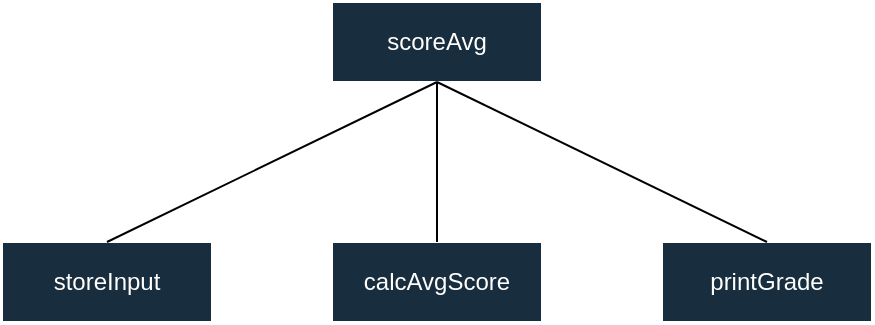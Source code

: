 <mxfile version="22.1.11" type="github" pages="4">
  <diagram name="score_avg" id="b0zOKrrBqR3DKJ6Fc9BZ">
    <mxGraphModel dx="1593" dy="803" grid="1" gridSize="10" guides="1" tooltips="1" connect="1" arrows="1" fold="1" page="1" pageScale="1" pageWidth="850" pageHeight="1100" math="0" shadow="0">
      <root>
        <mxCell id="0" />
        <mxCell id="1" parent="0" />
        <mxCell id="WSYJ7aGYuGWqR7QQ4PJD-1" value="scoreAvg" style="rounded=0;whiteSpace=wrap;html=1;labelBackgroundColor=none;fillColor=#182E3E;strokeColor=#FFFFFF;fontColor=#FFFFFF;" parent="1" vertex="1">
          <mxGeometry x="365" y="70" width="105" height="40" as="geometry" />
        </mxCell>
        <mxCell id="WSYJ7aGYuGWqR7QQ4PJD-2" value="storeInput" style="rounded=0;whiteSpace=wrap;html=1;labelBackgroundColor=none;fillColor=#182E3E;strokeColor=#FFFFFF;fontColor=#FFFFFF;" parent="1" vertex="1">
          <mxGeometry x="200" y="190" width="105" height="40" as="geometry" />
        </mxCell>
        <mxCell id="WSYJ7aGYuGWqR7QQ4PJD-6" value="calcAvgScore" style="rounded=0;whiteSpace=wrap;html=1;labelBackgroundColor=none;fillColor=#182E3E;strokeColor=#FFFFFF;fontColor=#FFFFFF;" parent="1" vertex="1">
          <mxGeometry x="365" y="190" width="105" height="40" as="geometry" />
        </mxCell>
        <mxCell id="WSYJ7aGYuGWqR7QQ4PJD-10" value="printGrade" style="rounded=0;whiteSpace=wrap;html=1;labelBackgroundColor=none;fillColor=#182E3E;strokeColor=#FFFFFF;fontColor=#FFFFFF;" parent="1" vertex="1">
          <mxGeometry x="530" y="190" width="105" height="40" as="geometry" />
        </mxCell>
        <mxCell id="6bv2-gyL5MylZ1we0OpQ-1" value="" style="endArrow=none;html=1;rounded=0;exitX=0.5;exitY=0;exitDx=0;exitDy=0;entryX=0.5;entryY=1;entryDx=0;entryDy=0;" edge="1" parent="1" source="WSYJ7aGYuGWqR7QQ4PJD-2" target="WSYJ7aGYuGWqR7QQ4PJD-1">
          <mxGeometry width="50" height="50" relative="1" as="geometry">
            <mxPoint x="400" y="390" as="sourcePoint" />
            <mxPoint x="450" y="340" as="targetPoint" />
          </mxGeometry>
        </mxCell>
        <mxCell id="6bv2-gyL5MylZ1we0OpQ-5" value="" style="endArrow=none;html=1;rounded=0;entryX=0.5;entryY=1;entryDx=0;entryDy=0;exitX=0.5;exitY=0;exitDx=0;exitDy=0;" edge="1" parent="1" source="WSYJ7aGYuGWqR7QQ4PJD-6" target="WSYJ7aGYuGWqR7QQ4PJD-1">
          <mxGeometry width="50" height="50" relative="1" as="geometry">
            <mxPoint x="400" y="390" as="sourcePoint" />
            <mxPoint x="450" y="340" as="targetPoint" />
          </mxGeometry>
        </mxCell>
        <mxCell id="6bv2-gyL5MylZ1we0OpQ-6" value="" style="endArrow=none;html=1;rounded=0;entryX=0.5;entryY=1;entryDx=0;entryDy=0;exitX=0.5;exitY=0;exitDx=0;exitDy=0;" edge="1" parent="1" source="WSYJ7aGYuGWqR7QQ4PJD-10" target="WSYJ7aGYuGWqR7QQ4PJD-1">
          <mxGeometry width="50" height="50" relative="1" as="geometry">
            <mxPoint x="400" y="390" as="sourcePoint" />
            <mxPoint x="450" y="340" as="targetPoint" />
          </mxGeometry>
        </mxCell>
      </root>
    </mxGraphModel>
  </diagram>
  <diagram id="NdTbiW0fD7UFTqG2_XEl" name="quadrant_identifier">
    <mxGraphModel dx="1434" dy="723" grid="1" gridSize="10" guides="1" tooltips="1" connect="1" arrows="1" fold="1" page="1" pageScale="1" pageWidth="850" pageHeight="1100" math="0" shadow="0">
      <root>
        <mxCell id="0" />
        <mxCell id="1" parent="0" />
        <mxCell id="RXPVsiQ8E4gduPHeeI_G-1" value="quadrantIdentifier" style="rounded=0;whiteSpace=wrap;html=1;labelBackgroundColor=none;fillColor=#182E3E;strokeColor=#FFFFFF;fontColor=#FFFFFF;" parent="1" vertex="1">
          <mxGeometry x="373" y="70" width="105" height="40" as="geometry" />
        </mxCell>
        <mxCell id="RXPVsiQ8E4gduPHeeI_G-2" value="getInput" style="rounded=0;whiteSpace=wrap;html=1;labelBackgroundColor=none;fillColor=#182E3E;strokeColor=#FFFFFF;fontColor=#FFFFFF;" parent="1" vertex="1">
          <mxGeometry x="268" y="150" width="105" height="40" as="geometry" />
        </mxCell>
        <mxCell id="RXPVsiQ8E4gduPHeeI_G-4" value="printQuadrant" style="rounded=0;whiteSpace=wrap;html=1;labelBackgroundColor=none;fillColor=#182E3E;strokeColor=#FFFFFF;fontColor=#FFFFFF;" parent="1" vertex="1">
          <mxGeometry x="478" y="150" width="105" height="40" as="geometry" />
        </mxCell>
        <mxCell id="GEIgOUyD6CZIGIqeHLht-1" value="" style="endArrow=none;html=1;rounded=0;entryX=0.5;entryY=1;entryDx=0;entryDy=0;exitX=0.5;exitY=0;exitDx=0;exitDy=0;" edge="1" parent="1" source="RXPVsiQ8E4gduPHeeI_G-2" target="RXPVsiQ8E4gduPHeeI_G-1">
          <mxGeometry width="50" height="50" relative="1" as="geometry">
            <mxPoint x="400" y="400" as="sourcePoint" />
            <mxPoint x="450" y="350" as="targetPoint" />
          </mxGeometry>
        </mxCell>
        <mxCell id="GEIgOUyD6CZIGIqeHLht-2" value="" style="endArrow=none;html=1;rounded=0;entryX=0.5;entryY=1;entryDx=0;entryDy=0;exitX=0.5;exitY=0;exitDx=0;exitDy=0;" edge="1" parent="1" source="RXPVsiQ8E4gduPHeeI_G-4" target="RXPVsiQ8E4gduPHeeI_G-1">
          <mxGeometry width="50" height="50" relative="1" as="geometry">
            <mxPoint x="400" y="400" as="sourcePoint" />
            <mxPoint x="450" y="350" as="targetPoint" />
          </mxGeometry>
        </mxCell>
      </root>
    </mxGraphModel>
  </diagram>
  <diagram id="AKPk0soYxbFYP3CbbuwJ" name="quadratic_formula">
    <mxGraphModel dx="1434" dy="723" grid="1" gridSize="10" guides="1" tooltips="1" connect="1" arrows="1" fold="1" page="1" pageScale="1" pageWidth="850" pageHeight="1100" math="0" shadow="0">
      <root>
        <mxCell id="0" />
        <mxCell id="1" parent="0" />
        <mxCell id="X70y4Mrz-g3U4tTGpFAJ-3" value="" style="edgeStyle=orthogonalEdgeStyle;rounded=0;orthogonalLoop=1;jettySize=auto;html=1;" parent="1" source="X70y4Mrz-g3U4tTGpFAJ-1" target="X70y4Mrz-g3U4tTGpFAJ-2" edge="1">
          <mxGeometry relative="1" as="geometry" />
        </mxCell>
        <mxCell id="X70y4Mrz-g3U4tTGpFAJ-1" value="quadraticFormula" style="rounded=0;whiteSpace=wrap;html=1;" parent="1" vertex="1">
          <mxGeometry x="365" y="70" width="105" height="40" as="geometry" />
        </mxCell>
        <mxCell id="X70y4Mrz-g3U4tTGpFAJ-2" value="quadraticRoots" style="rounded=0;whiteSpace=wrap;html=1;" parent="1" vertex="1">
          <mxGeometry x="365" y="160" width="105" height="40" as="geometry" />
        </mxCell>
      </root>
    </mxGraphModel>
  </diagram>
  <diagram id="xutX14DIuXk_uYuOI-Kv" name="parking_fee">
    <mxGraphModel dx="1434" dy="723" grid="1" gridSize="10" guides="1" tooltips="1" connect="1" arrows="1" fold="1" page="1" pageScale="1" pageWidth="850" pageHeight="1100" math="0" shadow="0">
      <root>
        <mxCell id="0" />
        <mxCell id="1" parent="0" />
        <mxCell id="ZDSKOXPx-gbFRuo8myWn-1" value="parkingFee" style="rounded=0;whiteSpace=wrap;html=1;" parent="1" vertex="1">
          <mxGeometry x="373" y="80" width="105" height="40" as="geometry" />
        </mxCell>
        <mxCell id="ZDSKOXPx-gbFRuo8myWn-2" value="calcHours" style="rounded=0;whiteSpace=wrap;html=1;" parent="1" vertex="1">
          <mxGeometry x="130" y="190" width="105" height="40" as="geometry" />
        </mxCell>
        <mxCell id="ZDSKOXPx-gbFRuo8myWn-5" value="returnRounded" style="rounded=0;whiteSpace=wrap;html=1;" parent="1" vertex="1">
          <mxGeometry x="280" y="190" width="105" height="40" as="geometry" />
        </mxCell>
        <mxCell id="ZDSKOXPx-gbFRuo8myWn-10" value="calcCharges" style="rounded=0;whiteSpace=wrap;html=1;" parent="1" vertex="1">
          <mxGeometry x="470" y="190" width="105" height="40" as="geometry" />
        </mxCell>
        <mxCell id="ZDSKOXPx-gbFRuo8myWn-12" value="printCharges" style="rounded=0;whiteSpace=wrap;html=1;" parent="1" vertex="1">
          <mxGeometry x="620" y="190" width="105" height="40" as="geometry" />
        </mxCell>
        <mxCell id="ZDSKOXPx-gbFRuo8myWn-14" value="vehicleIdentifier" style="rounded=0;whiteSpace=wrap;html=1;" parent="1" vertex="1">
          <mxGeometry x="620" y="280" width="105" height="40" as="geometry" />
        </mxCell>
        <mxCell id="pRsFnig2B8NzO3-wurZl-4" value="" style="endArrow=none;html=1;rounded=0;strokeColor=#23445D;entryX=0.5;entryY=1;entryDx=0;entryDy=0;exitX=0.5;exitY=0;exitDx=0;exitDy=0;" parent="1" source="ZDSKOXPx-gbFRuo8myWn-2" target="ZDSKOXPx-gbFRuo8myWn-1" edge="1">
          <mxGeometry width="50" height="50" relative="1" as="geometry">
            <mxPoint x="375" y="170" as="sourcePoint" />
            <mxPoint x="425" y="120" as="targetPoint" />
          </mxGeometry>
        </mxCell>
        <mxCell id="pRsFnig2B8NzO3-wurZl-5" value="" style="endArrow=none;html=1;rounded=0;strokeColor=#23445D;entryX=0.5;entryY=1;entryDx=0;entryDy=0;exitX=0.5;exitY=0;exitDx=0;exitDy=0;" parent="1" source="ZDSKOXPx-gbFRuo8myWn-5" target="ZDSKOXPx-gbFRuo8myWn-1" edge="1">
          <mxGeometry width="50" height="50" relative="1" as="geometry">
            <mxPoint x="400" y="310" as="sourcePoint" />
            <mxPoint x="450" y="260" as="targetPoint" />
          </mxGeometry>
        </mxCell>
        <mxCell id="pRsFnig2B8NzO3-wurZl-6" value="" style="endArrow=none;html=1;rounded=0;strokeColor=#23445D;entryX=0.5;entryY=1;entryDx=0;entryDy=0;exitX=0.5;exitY=0;exitDx=0;exitDy=0;" parent="1" source="ZDSKOXPx-gbFRuo8myWn-10" target="ZDSKOXPx-gbFRuo8myWn-1" edge="1">
          <mxGeometry width="50" height="50" relative="1" as="geometry">
            <mxPoint x="400" y="310" as="sourcePoint" />
            <mxPoint x="450" y="260" as="targetPoint" />
          </mxGeometry>
        </mxCell>
        <mxCell id="pRsFnig2B8NzO3-wurZl-7" value="" style="endArrow=none;html=1;rounded=0;strokeColor=#23445D;exitX=0.5;exitY=0;exitDx=0;exitDy=0;entryX=0.5;entryY=1;entryDx=0;entryDy=0;" parent="1" source="ZDSKOXPx-gbFRuo8myWn-12" target="ZDSKOXPx-gbFRuo8myWn-1" edge="1">
          <mxGeometry width="50" height="50" relative="1" as="geometry">
            <mxPoint x="400" y="310" as="sourcePoint" />
            <mxPoint x="450" y="260" as="targetPoint" />
          </mxGeometry>
        </mxCell>
        <mxCell id="pRsFnig2B8NzO3-wurZl-8" value="" style="endArrow=none;html=1;rounded=0;strokeColor=#23445D;entryX=0.5;entryY=1;entryDx=0;entryDy=0;exitX=0.5;exitY=0;exitDx=0;exitDy=0;" parent="1" source="ZDSKOXPx-gbFRuo8myWn-14" target="ZDSKOXPx-gbFRuo8myWn-12" edge="1">
          <mxGeometry width="50" height="50" relative="1" as="geometry">
            <mxPoint x="400" y="310" as="sourcePoint" />
            <mxPoint x="450" y="260" as="targetPoint" />
          </mxGeometry>
        </mxCell>
      </root>
    </mxGraphModel>
  </diagram>
</mxfile>
